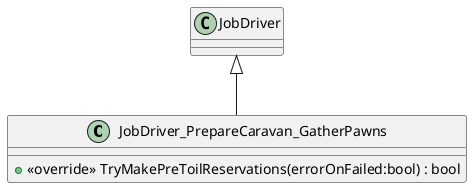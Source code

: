 @startuml
class JobDriver_PrepareCaravan_GatherPawns {
    + <<override>> TryMakePreToilReservations(errorOnFailed:bool) : bool
}
JobDriver <|-- JobDriver_PrepareCaravan_GatherPawns
@enduml
